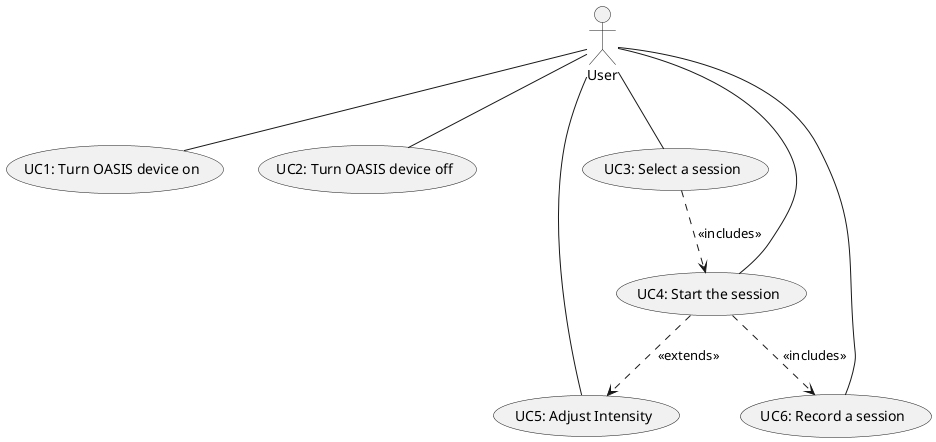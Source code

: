 @startuml use-case-diagram

:User: -- (UC1: Turn OASIS device on)
:User: -- (UC2: Turn OASIS device off)
:User: -- (UC3: Select a session)
:User: -- (UC4: Start the session) 
(UC3: Select a session) ..> (UC4: Start the session): <<includes>>
(UC4: Start the session) ..> (UC5: Adjust Intensity): <<extends>>
:User: -- (UC5: Adjust Intensity)
:User: -- (UC6: Record a session)
(UC4: Start the session) ..> (UC6: Record a session): <<includes>>

@enduml
